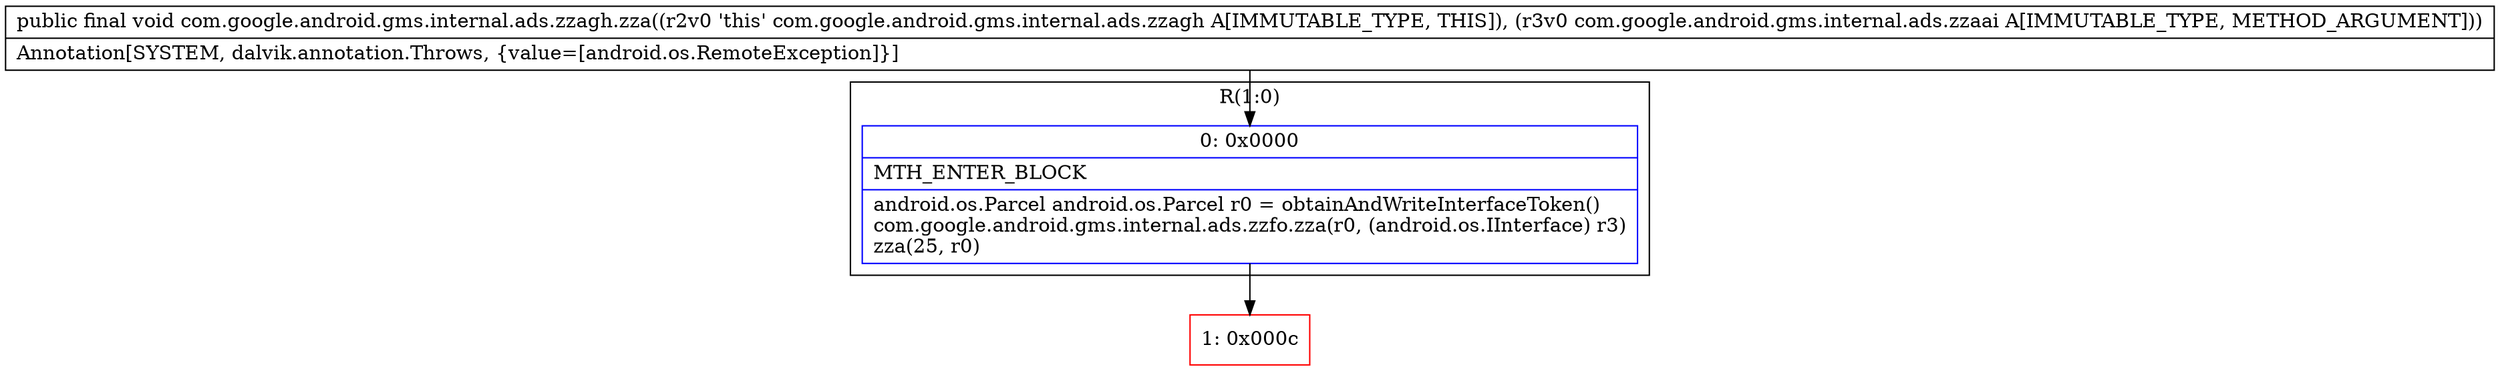 digraph "CFG forcom.google.android.gms.internal.ads.zzagh.zza(Lcom\/google\/android\/gms\/internal\/ads\/zzaai;)V" {
subgraph cluster_Region_589021159 {
label = "R(1:0)";
node [shape=record,color=blue];
Node_0 [shape=record,label="{0\:\ 0x0000|MTH_ENTER_BLOCK\l|android.os.Parcel android.os.Parcel r0 = obtainAndWriteInterfaceToken()\lcom.google.android.gms.internal.ads.zzfo.zza(r0, (android.os.IInterface) r3)\lzza(25, r0)\l}"];
}
Node_1 [shape=record,color=red,label="{1\:\ 0x000c}"];
MethodNode[shape=record,label="{public final void com.google.android.gms.internal.ads.zzagh.zza((r2v0 'this' com.google.android.gms.internal.ads.zzagh A[IMMUTABLE_TYPE, THIS]), (r3v0 com.google.android.gms.internal.ads.zzaai A[IMMUTABLE_TYPE, METHOD_ARGUMENT]))  | Annotation[SYSTEM, dalvik.annotation.Throws, \{value=[android.os.RemoteException]\}]\l}"];
MethodNode -> Node_0;
Node_0 -> Node_1;
}

